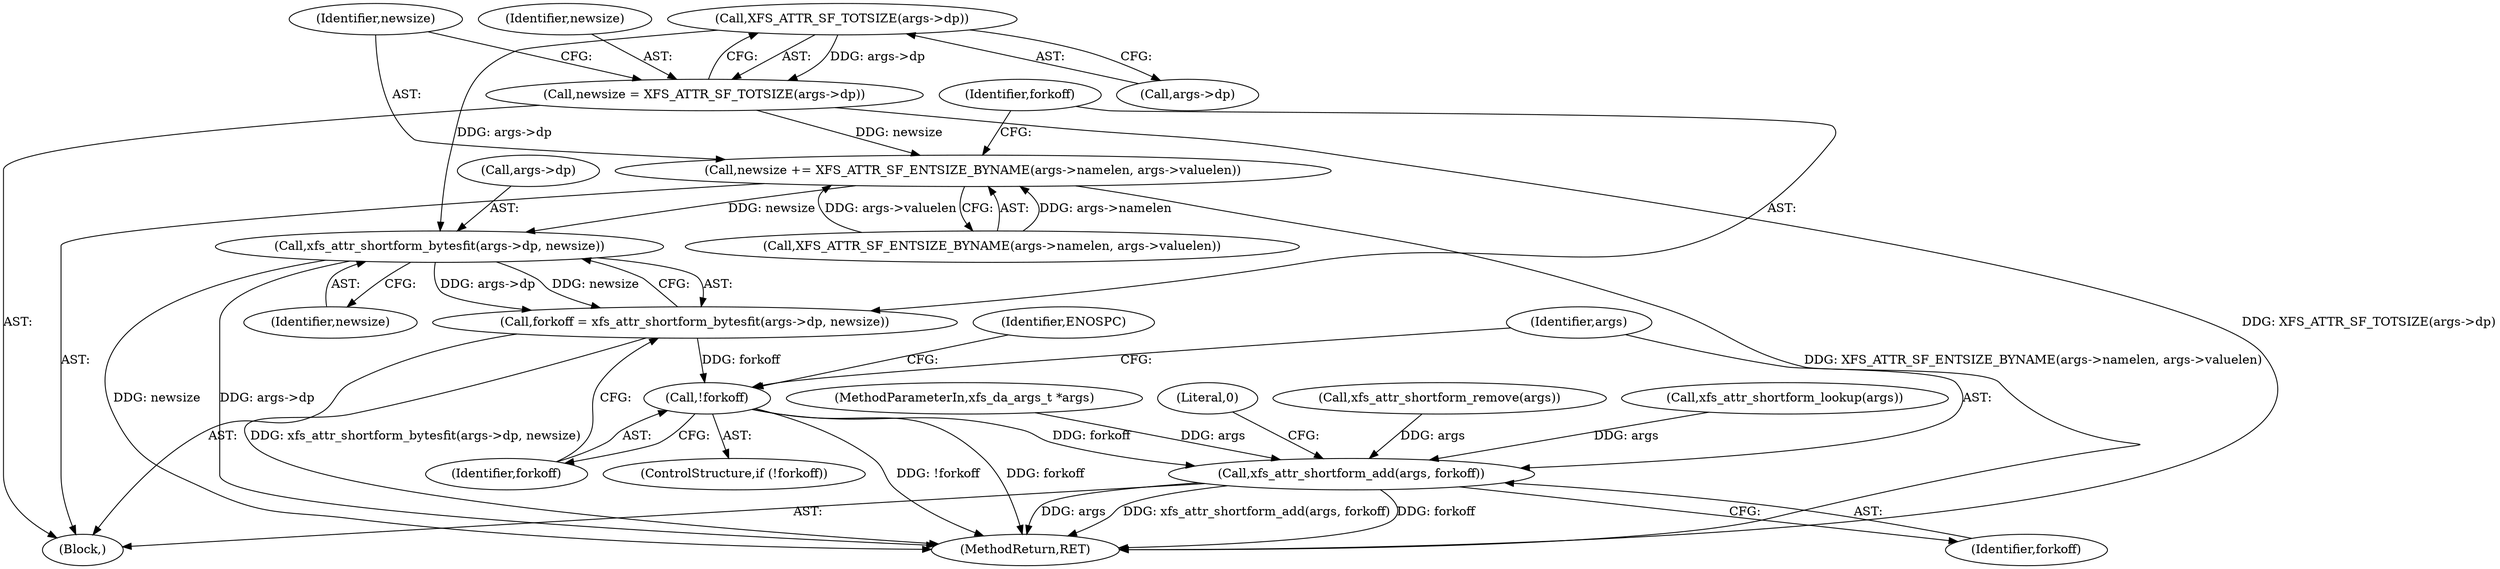 digraph "0_linux_7b38460dc8e4eafba06c78f8e37099d3b34d473c@pointer" {
"1000172" [label="(Call,XFS_ATTR_SF_TOTSIZE(args->dp))"];
"1000170" [label="(Call,newsize = XFS_ATTR_SF_TOTSIZE(args->dp))"];
"1000176" [label="(Call,newsize += XFS_ATTR_SF_ENTSIZE_BYNAME(args->namelen, args->valuelen))"];
"1000187" [label="(Call,xfs_attr_shortform_bytesfit(args->dp, newsize))"];
"1000185" [label="(Call,forkoff = xfs_attr_shortform_bytesfit(args->dp, newsize))"];
"1000193" [label="(Call,!forkoff)"];
"1000198" [label="(Call,xfs_attr_shortform_add(args, forkoff))"];
"1000173" [label="(Call,args->dp)"];
"1000177" [label="(Identifier,newsize)"];
"1000194" [label="(Identifier,forkoff)"];
"1000192" [label="(ControlStructure,if (!forkoff))"];
"1000200" [label="(Identifier,forkoff)"];
"1000186" [label="(Identifier,forkoff)"];
"1000203" [label="(MethodReturn,RET)"];
"1000191" [label="(Identifier,newsize)"];
"1000198" [label="(Call,xfs_attr_shortform_add(args, forkoff))"];
"1000187" [label="(Call,xfs_attr_shortform_bytesfit(args->dp, newsize))"];
"1000171" [label="(Identifier,newsize)"];
"1000197" [label="(Identifier,ENOSPC)"];
"1000178" [label="(Call,XFS_ATTR_SF_ENTSIZE_BYNAME(args->namelen, args->valuelen))"];
"1000144" [label="(Call,xfs_attr_shortform_remove(args))"];
"1000176" [label="(Call,newsize += XFS_ATTR_SF_ENTSIZE_BYNAME(args->namelen, args->valuelen))"];
"1000170" [label="(Call,newsize = XFS_ATTR_SF_TOTSIZE(args->dp))"];
"1000103" [label="(Block,)"];
"1000111" [label="(Call,xfs_attr_shortform_lookup(args))"];
"1000102" [label="(MethodParameterIn,xfs_da_args_t *args)"];
"1000188" [label="(Call,args->dp)"];
"1000172" [label="(Call,XFS_ATTR_SF_TOTSIZE(args->dp))"];
"1000193" [label="(Call,!forkoff)"];
"1000202" [label="(Literal,0)"];
"1000185" [label="(Call,forkoff = xfs_attr_shortform_bytesfit(args->dp, newsize))"];
"1000199" [label="(Identifier,args)"];
"1000172" -> "1000170"  [label="AST: "];
"1000172" -> "1000173"  [label="CFG: "];
"1000173" -> "1000172"  [label="AST: "];
"1000170" -> "1000172"  [label="CFG: "];
"1000172" -> "1000170"  [label="DDG: args->dp"];
"1000172" -> "1000187"  [label="DDG: args->dp"];
"1000170" -> "1000103"  [label="AST: "];
"1000171" -> "1000170"  [label="AST: "];
"1000177" -> "1000170"  [label="CFG: "];
"1000170" -> "1000203"  [label="DDG: XFS_ATTR_SF_TOTSIZE(args->dp)"];
"1000170" -> "1000176"  [label="DDG: newsize"];
"1000176" -> "1000103"  [label="AST: "];
"1000176" -> "1000178"  [label="CFG: "];
"1000177" -> "1000176"  [label="AST: "];
"1000178" -> "1000176"  [label="AST: "];
"1000186" -> "1000176"  [label="CFG: "];
"1000176" -> "1000203"  [label="DDG: XFS_ATTR_SF_ENTSIZE_BYNAME(args->namelen, args->valuelen)"];
"1000178" -> "1000176"  [label="DDG: args->namelen"];
"1000178" -> "1000176"  [label="DDG: args->valuelen"];
"1000176" -> "1000187"  [label="DDG: newsize"];
"1000187" -> "1000185"  [label="AST: "];
"1000187" -> "1000191"  [label="CFG: "];
"1000188" -> "1000187"  [label="AST: "];
"1000191" -> "1000187"  [label="AST: "];
"1000185" -> "1000187"  [label="CFG: "];
"1000187" -> "1000203"  [label="DDG: args->dp"];
"1000187" -> "1000203"  [label="DDG: newsize"];
"1000187" -> "1000185"  [label="DDG: args->dp"];
"1000187" -> "1000185"  [label="DDG: newsize"];
"1000185" -> "1000103"  [label="AST: "];
"1000186" -> "1000185"  [label="AST: "];
"1000194" -> "1000185"  [label="CFG: "];
"1000185" -> "1000203"  [label="DDG: xfs_attr_shortform_bytesfit(args->dp, newsize)"];
"1000185" -> "1000193"  [label="DDG: forkoff"];
"1000193" -> "1000192"  [label="AST: "];
"1000193" -> "1000194"  [label="CFG: "];
"1000194" -> "1000193"  [label="AST: "];
"1000197" -> "1000193"  [label="CFG: "];
"1000199" -> "1000193"  [label="CFG: "];
"1000193" -> "1000203"  [label="DDG: forkoff"];
"1000193" -> "1000203"  [label="DDG: !forkoff"];
"1000193" -> "1000198"  [label="DDG: forkoff"];
"1000198" -> "1000103"  [label="AST: "];
"1000198" -> "1000200"  [label="CFG: "];
"1000199" -> "1000198"  [label="AST: "];
"1000200" -> "1000198"  [label="AST: "];
"1000202" -> "1000198"  [label="CFG: "];
"1000198" -> "1000203"  [label="DDG: forkoff"];
"1000198" -> "1000203"  [label="DDG: args"];
"1000198" -> "1000203"  [label="DDG: xfs_attr_shortform_add(args, forkoff)"];
"1000144" -> "1000198"  [label="DDG: args"];
"1000111" -> "1000198"  [label="DDG: args"];
"1000102" -> "1000198"  [label="DDG: args"];
}
